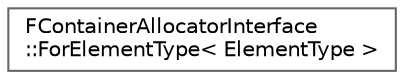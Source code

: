 digraph "Graphical Class Hierarchy"
{
 // INTERACTIVE_SVG=YES
 // LATEX_PDF_SIZE
  bgcolor="transparent";
  edge [fontname=Helvetica,fontsize=10,labelfontname=Helvetica,labelfontsize=10];
  node [fontname=Helvetica,fontsize=10,shape=box,height=0.2,width=0.4];
  rankdir="LR";
  Node0 [id="Node000000",label="FContainerAllocatorInterface\l::ForElementType\< ElementType \>",height=0.2,width=0.4,color="grey40", fillcolor="white", style="filled",URL="$d5/dc2/classFContainerAllocatorInterface_1_1ForElementType.html",tooltip="A class that receives both the explicit allocation policy template parameters specified by the user o..."];
}
